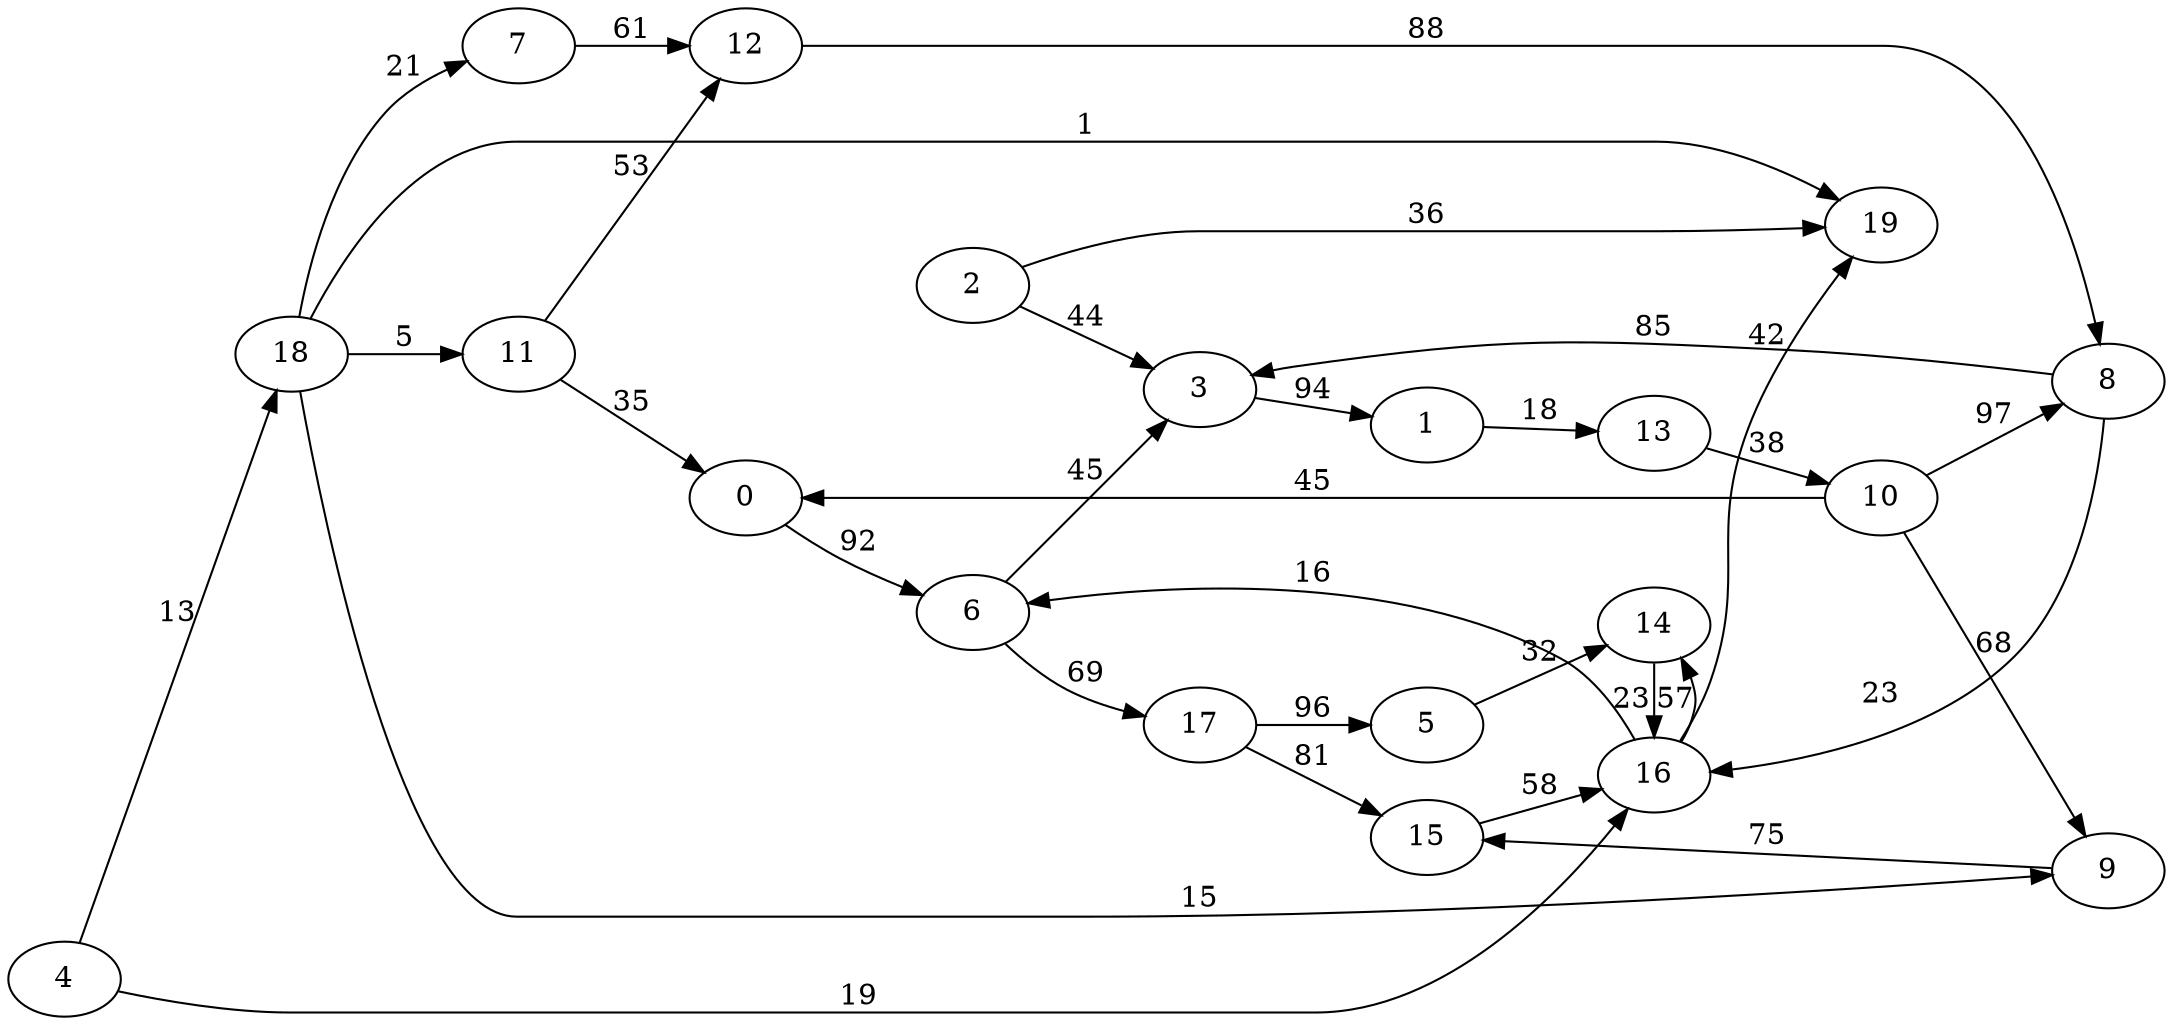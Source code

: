 digraph G {
ranksep = "equally";
rankdir = LR;
{rank = same; 0; };
{rank = same; 6; };
{rank = same; 3; 17; };
{rank = same; 1; 5; 15; };
{rank = same; 13; 14; 16; };
{rank = same; 10; 19; };
{rank = same; 9; 8; };
{rank = same; };
{rank = same; 2; };
{rank = same; };
{rank = same; 4; };
{rank = same; 18; };
{rank = same; 11; 7; };
{rank = same; 12; };
{rank = same; };
0->6[label="92"];
6->3[label="45"];
6->17[label="69"];
3->1[label="94"];
17->5[label="96"];
17->15[label="81"];
1->13[label="18"];
5->14[label="32"];
15->16[label="58"];
13->10[label="38"];
14->16[label="23"];
16->14[label="57"];
16->6[label="16"];
16->19[label="42"];
10->9[label="68"];
10->8[label="97"];
10->0[label="45"];
19
9->15[label="75"];
8->16[label="23"];
8->3[label="85"];
2->3[label="44"];
2->19[label="36"];
4->16[label="19"];
4->18[label="13"];
18->9[label="15"];
18->11[label="5"];
18->7[label="21"];
18->19[label="1"];
11->0[label="35"];
11->12[label="53"];
7->12[label="61"];
12->8[label="88"];
}
